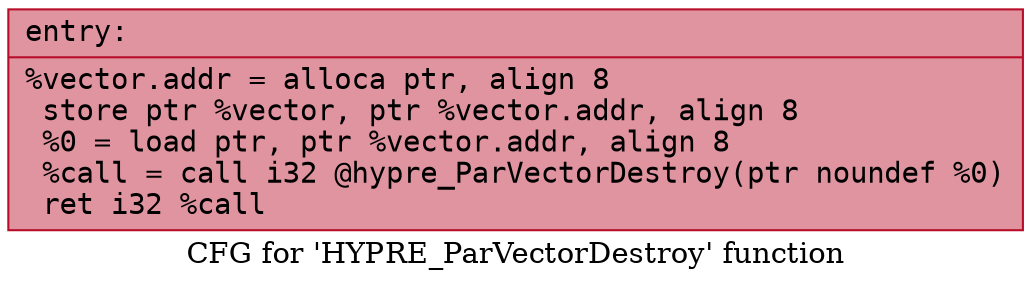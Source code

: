 digraph "CFG for 'HYPRE_ParVectorDestroy' function" {
	label="CFG for 'HYPRE_ParVectorDestroy' function";

	Node0x55a672e0ebb0 [shape=record,color="#b70d28ff", style=filled, fillcolor="#b70d2870" fontname="Courier",label="{entry:\l|  %vector.addr = alloca ptr, align 8\l  store ptr %vector, ptr %vector.addr, align 8\l  %0 = load ptr, ptr %vector.addr, align 8\l  %call = call i32 @hypre_ParVectorDestroy(ptr noundef %0)\l  ret i32 %call\l}"];
}
